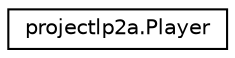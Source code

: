 digraph "Graphical Class Hierarchy"
{
 // LATEX_PDF_SIZE
  edge [fontname="Helvetica",fontsize="10",labelfontname="Helvetica",labelfontsize="10"];
  node [fontname="Helvetica",fontsize="10",shape=record];
  rankdir="LR";
  Node0 [label="projectlp2a.Player",height=0.2,width=0.4,color="black", fillcolor="white", style="filled",URL="$classprojectlp2a_1_1_player.html",tooltip=" "];
}
